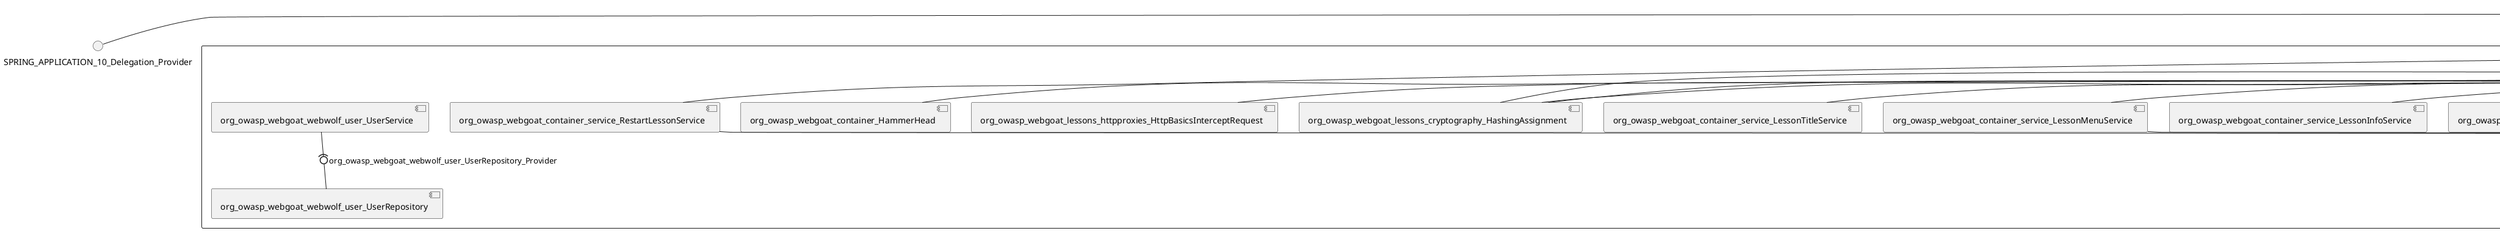@startuml
skinparam fixCircleLabelOverlapping true
skinparam componentStyle uml2
() SPRING_APPLICATION_10_Delegation_Provider
() SPRING_APPLICATION_11_Delegation_Provider
() SPRING_APPLICATION_12_Delegation_Provider
() SPRING_APPLICATION_13_Delegation_Provider
() SPRING_APPLICATION_14_Delegation_Provider
() SPRING_APPLICATION_15_Delegation_Provider
() SPRING_APPLICATION_16_Delegation_Provider
() SPRING_APPLICATION_2_Delegation_Provider
() SPRING_APPLICATION_3_Delegation_Provider
() SPRING_APPLICATION_4_Delegation_Provider
() SPRING_APPLICATION_5_Delegation_Provider
() SPRING_APPLICATION_6_Delegation_Provider
() SPRING_APPLICATION_7_Delegation_Provider
() SPRING_APPLICATION_8_Delegation_Provider
() SPRING_APPLICATION_9_Delegation_Provider
() SPRING_APPLICATION_BypassRestrictions_FieldRestrictions_POST_Delegation_Provider
() SPRING_APPLICATION_BypassRestrictions_frontendValidation_POST_Delegation_Provider
() SPRING_APPLICATION_ChromeDevTools_dummy_POST_Delegation_Provider
() SPRING_APPLICATION_ChromeDevTools_network_POST_Delegation_Provider
() SPRING_APPLICATION_CrossSiteScriptingStored_stored_xss_POST_Delegation_Provider
() SPRING_APPLICATION_CrossSiteScriptingStored_stored_xss_follow_up_POST_Delegation_Provider
() SPRING_APPLICATION_CrossSiteScripting_attack1_POST_Delegation_Provider
() SPRING_APPLICATION_CrossSiteScripting_attack3_POST_Delegation_Provider
() SPRING_APPLICATION_CrossSiteScripting_attack4_POST_Delegation_Provider
() SPRING_APPLICATION_CrossSiteScripting_attack5a_GET_Delegation_Provider
() SPRING_APPLICATION_CrossSiteScripting_attack6a_POST_Delegation_Provider
() SPRING_APPLICATION_CrossSiteScripting_dom_follow_up_POST_Delegation_Provider
() SPRING_APPLICATION_CrossSiteScripting_phone_home_xss_POST_Delegation_Provider
() SPRING_APPLICATION_CrossSiteScripting_quiz_GET_POST_Delegation_Provider
() SPRING_APPLICATION_Delegation_Provider
() SPRING_APPLICATION_GET_10_Delegation_Provider
() SPRING_APPLICATION_GET_11_Delegation_Provider
() SPRING_APPLICATION_GET_2_Delegation_Provider
() SPRING_APPLICATION_GET_3_Delegation_Provider
() SPRING_APPLICATION_GET_4_Delegation_Provider
() SPRING_APPLICATION_GET_5_Delegation_Provider
() SPRING_APPLICATION_GET_6_Delegation_Provider
() SPRING_APPLICATION_GET_7_Delegation_Provider
() SPRING_APPLICATION_GET_8_Delegation_Provider
() SPRING_APPLICATION_GET_9_Delegation_Provider
() SPRING_APPLICATION_GET_Delegation_Provider
() SPRING_APPLICATION_HtmlTampering_task_POST_Delegation_Provider
() SPRING_APPLICATION_HttpBasics_attack1_POST_Delegation_Provider
() SPRING_APPLICATION_HttpBasics_attack2_POST_Delegation_Provider
() SPRING_APPLICATION_IDOR_diff_attributes_POST_Delegation_Provider
() SPRING_APPLICATION_IDOR_login_POST_Delegation_Provider
() SPRING_APPLICATION_IDOR_profile_alt_path_POST_Delegation_Provider
() SPRING_APPLICATION_InsecureDeserialization_task_POST_Delegation_Provider
() SPRING_APPLICATION_InsecureLogin_Delegation_Provider
() SPRING_APPLICATION_JWT_decode_POST_Delegation_Provider
() SPRING_APPLICATION_JWT_jku_Delegation_Provider
() SPRING_APPLICATION_JWT_kid_Delegation_Provider
() SPRING_APPLICATION_JWT_quiz_GET_POST_Delegation_Provider
() SPRING_APPLICATION_JWT_refresh_Delegation_Provider
() SPRING_APPLICATION_JWT_secret_POST_Delegation_Provider
() SPRING_APPLICATION_JWT_votings_Delegation_Provider
() SPRING_APPLICATION_LogSpoofing_log_bleeding_POST_Delegation_Provider
() SPRING_APPLICATION_LogSpoofing_log_spoofing_POST_Delegation_Provider
() SPRING_APPLICATION_POST_10_Delegation_Provider
() SPRING_APPLICATION_POST_11_Delegation_Provider
() SPRING_APPLICATION_POST_12_Delegation_Provider
() SPRING_APPLICATION_POST_13_Delegation_Provider
() SPRING_APPLICATION_POST_14_Delegation_Provider
() SPRING_APPLICATION_POST_15_Delegation_Provider
() SPRING_APPLICATION_POST_16_Delegation_Provider
() SPRING_APPLICATION_POST_17_Delegation_Provider
() SPRING_APPLICATION_POST_18_Delegation_Provider
() SPRING_APPLICATION_POST_2_Delegation_Provider
() SPRING_APPLICATION_POST_3_Delegation_Provider
() SPRING_APPLICATION_POST_4_Delegation_Provider
() SPRING_APPLICATION_POST_5_Delegation_Provider
() SPRING_APPLICATION_POST_6_Delegation_Provider
() SPRING_APPLICATION_POST_7_Delegation_Provider
() SPRING_APPLICATION_POST_8_Delegation_Provider
() SPRING_APPLICATION_POST_9_Delegation_Provider
() SPRING_APPLICATION_POST_Delegation_Provider
() SPRING_APPLICATION_PUT_Delegation_Provider
() SPRING_APPLICATION_PasswordReset_ForgotPassword_create_password_reset_link_POST_Delegation_Provider
() SPRING_APPLICATION_PasswordReset_SecurityQuestions_POST_Delegation_Provider
() SPRING_APPLICATION_PasswordReset_reset_Delegation_Provider
() SPRING_APPLICATION_PasswordReset_simple_mail_reset_POST_Delegation_Provider
() SPRING_APPLICATION_PathTraversal_profile_picture_GET_Delegation_Provider
() SPRING_APPLICATION_PathTraversal_profile_picture_fix_GET_Delegation_Provider
() SPRING_APPLICATION_PathTraversal_profile_upload_POST_Delegation_Provider
() SPRING_APPLICATION_PathTraversal_profile_upload_fix_POST_Delegation_Provider
() SPRING_APPLICATION_PathTraversal_profile_upload_remove_user_input_POST_Delegation_Provider
() SPRING_APPLICATION_PathTraversal_random_POST_Delegation_Provider
() SPRING_APPLICATION_PathTraversal_random_picture_GET_Delegation_Provider
() SPRING_APPLICATION_PathTraversal_zip_slip_Delegation_Provider
() SPRING_APPLICATION_SSRF_task1_POST_Delegation_Provider
() SPRING_APPLICATION_SSRF_task2_POST_Delegation_Provider
() SPRING_APPLICATION_SecurePasswords_assignment_POST_Delegation_Provider
() SPRING_APPLICATION_SqlInjectionAdvanced_attack6a_POST_Delegation_Provider
() SPRING_APPLICATION_SqlInjectionAdvanced_attack6b_POST_Delegation_Provider
() SPRING_APPLICATION_SqlInjectionAdvanced_challenge_Login_POST_Delegation_Provider
() SPRING_APPLICATION_SqlInjectionAdvanced_challenge_PUT_Delegation_Provider
() SPRING_APPLICATION_SqlInjectionAdvanced_quiz_GET_POST_Delegation_Provider
() SPRING_APPLICATION_SqlInjectionMitigations_attack10a_POST_Delegation_Provider
() SPRING_APPLICATION_SqlInjectionMitigations_attack10b_POST_Delegation_Provider
() SPRING_APPLICATION_SqlInjectionMitigations_attack12a_POST_Delegation_Provider
() SPRING_APPLICATION_SqlInjectionMitigations_servers_GET_Delegation_Provider
() SPRING_APPLICATION_SqlInjection_assignment5a_POST_Delegation_Provider
() SPRING_APPLICATION_SqlInjection_assignment5b_POST_Delegation_Provider
() SPRING_APPLICATION_SqlInjection_attack10_POST_Delegation_Provider
() SPRING_APPLICATION_SqlInjection_attack2_POST_Delegation_Provider
() SPRING_APPLICATION_SqlInjection_attack3_POST_Delegation_Provider
() SPRING_APPLICATION_SqlInjection_attack4_POST_Delegation_Provider
() SPRING_APPLICATION_SqlInjection_attack5_POST_Delegation_Provider
() SPRING_APPLICATION_SqlInjection_attack8_POST_Delegation_Provider
() SPRING_APPLICATION_SqlInjection_attack9_POST_Delegation_Provider
() SPRING_APPLICATION_SqlOnlyInputValidationOnKeywords_attack_POST_Delegation_Provider
() SPRING_APPLICATION_SqlOnlyInputValidation_attack_POST_Delegation_Provider
() SPRING_APPLICATION_VulnerableComponents_attack1_POST_Delegation_Provider
() SPRING_APPLICATION_WebWolf_GET_Delegation_Provider
() SPRING_APPLICATION_WebWolf_landing_Delegation_Provider
() SPRING_APPLICATION_WebWolf_mail_Delegation_Provider
() SPRING_APPLICATION_challenge_1_POST_Delegation_Provider
() SPRING_APPLICATION_challenge_5_POST_Delegation_Provider
() SPRING_APPLICATION_challenge_7_Delegation_Provider
() SPRING_APPLICATION_challenge_8_Delegation_Provider
() SPRING_APPLICATION_challenge_logo_Delegation_Provider
() SPRING_APPLICATION_cia_quiz_GET_POST_Delegation_Provider
() SPRING_APPLICATION_clientSideFiltering_attack1_POST_Delegation_Provider
() SPRING_APPLICATION_clientSideFiltering_challenge_store_coupons_GET_Delegation_Provider
() SPRING_APPLICATION_clientSideFiltering_getItForFree_POST_Delegation_Provider
() SPRING_APPLICATION_clientSideFiltering_salaries_GET_Delegation_Provider
() SPRING_APPLICATION_crypto_encoding_basic_auth_POST_Delegation_Provider
() SPRING_APPLICATION_crypto_encoding_xor_POST_Delegation_Provider
() SPRING_APPLICATION_crypto_hashing_POST_Delegation_Provider
() SPRING_APPLICATION_crypto_secure_defaults_POST_Delegation_Provider
() SPRING_APPLICATION_crypto_signing_verify_POST_Delegation_Provider
() SPRING_APPLICATION_csrf_feedback_message_POST_Delegation_Provider
() SPRING_APPLICATION_csrf_review_POST_Delegation_Provider
() SPRING_APPLICATION_files_GET_Delegation_Provider
() SPRING_APPLICATION_fileupload_POST_Delegation_Provider
() SPRING_APPLICATION_jwt_Delegation_Provider
() SPRING_APPLICATION_landing_Delegation_Provider
() SPRING_APPLICATION_lesson_template_Delegation_Provider
() SPRING_APPLICATION_login_oauth_mvc_GET_Delegation_Provider
() SPRING_APPLICATION_mail_DELETE_GET_POST_Delegation_Provider
() SPRING_APPLICATION_register_mvc_POST_Delegation_Provider
() SPRING_APPLICATION_registration_GET_Delegation_Provider
() SPRING_APPLICATION_requests_GET_Delegation_Provider
() SPRING_APPLICATION_scoreboard_data_GET_Delegation_Provider
() SPRING_APPLICATION_server_directory_GET_Delegation_Provider
() SPRING_APPLICATION_service_debug_labels_mvc_Delegation_Provider
() SPRING_APPLICATION_service_lessonoverview_mvc_Delegation_Provider
() SPRING_APPLICATION_xxe_comments_GET_Delegation_Provider
rectangle System {
[org_owasp_webgoat_container_HammerHead] [[webgoat-webgoat.repository#__QXQ0P0oEe6l18dhzo2zAw]]
[org_owasp_webgoat_container_WebWolfRedirect] [[webgoat-webgoat.repository#__QXQ0P0oEe6l18dhzo2zAw]]
[org_owasp_webgoat_container_controller_StartLesson] [[webgoat-webgoat.repository#__QXQ0P0oEe6l18dhzo2zAw]]
[org_owasp_webgoat_container_controller_Welcome] [[webgoat-webgoat.repository#__QXQ0P0oEe6l18dhzo2zAw]]
[org_owasp_webgoat_container_i18n_PluginMessages_Provider] [[webgoat-webgoat.repository#__QXQ0P0oEe6l18dhzo2zAw]]
[org_owasp_webgoat_container_service_EnvironmentService] [[webgoat-webgoat.repository#__QXQ0P0oEe6l18dhzo2zAw]]
[org_owasp_webgoat_container_service_HintService] [[webgoat-webgoat.repository#__QXQ0P0oEe6l18dhzo2zAw]]
[org_owasp_webgoat_container_service_LabelDebugService] [[webgoat-webgoat.repository#__QXQ0P0oEe6l18dhzo2zAw]]
[org_owasp_webgoat_container_service_LabelService] [[webgoat-webgoat.repository#__QXQ0P0oEe6l18dhzo2zAw]]
[org_owasp_webgoat_container_service_LessonInfoService] [[webgoat-webgoat.repository#__QXQ0P0oEe6l18dhzo2zAw]]
[org_owasp_webgoat_container_service_LessonMenuService] [[webgoat-webgoat.repository#__QXQ0P0oEe6l18dhzo2zAw]]
[org_owasp_webgoat_container_service_LessonProgressService] [[webgoat-webgoat.repository#__QXQ0P0oEe6l18dhzo2zAw]]
[org_owasp_webgoat_container_service_LessonTitleService] [[webgoat-webgoat.repository#__QXQ0P0oEe6l18dhzo2zAw]]
[org_owasp_webgoat_container_service_ReportCardService] [[webgoat-webgoat.repository#__QXQ0P0oEe6l18dhzo2zAw]]
[org_owasp_webgoat_container_service_RestartLessonService] [[webgoat-webgoat.repository#__QXQ0P0oEe6l18dhzo2zAw]]
[org_owasp_webgoat_container_service_SessionService] [[webgoat-webgoat.repository#__QXQ0P0oEe6l18dhzo2zAw]]
[org_owasp_webgoat_container_session_UserSessionData_Provider] [[webgoat-webgoat.repository#__QXQ0P0oEe6l18dhzo2zAw]]
[org_owasp_webgoat_container_session_WebSession_Provider] [[webgoat-webgoat.repository#__QXQ0P0oEe6l18dhzo2zAw]]
[org_owasp_webgoat_container_users_RegistrationController] [[webgoat-webgoat.repository#__QXQ0P0oEe6l18dhzo2zAw]]
[org_owasp_webgoat_container_users_Scoreboard] [[webgoat-webgoat.repository#__QXQ0P0oEe6l18dhzo2zAw]]
[org_owasp_webgoat_container_users_UserRepository] [[webgoat-webgoat.repository#__QXQ0P0oEe6l18dhzo2zAw]]
[org_owasp_webgoat_container_users_UserService] [[webgoat-webgoat.repository#__QXQ0P0oEe6l18dhzo2zAw]]
[org_owasp_webgoat_container_users_UserTrackerRepository] [[webgoat-webgoat.repository#__QXQ0P0oEe6l18dhzo2zAw]]
[org_owasp_webgoat_lessons_authbypass_VerifyAccount] [[webgoat-webgoat.repository#__QXQ0P0oEe6l18dhzo2zAw]]
[org_owasp_webgoat_lessons_bypassrestrictions_BypassRestrictionsFieldRestrictions] [[webgoat-webgoat.repository#__QXQ0P0oEe6l18dhzo2zAw]]
[org_owasp_webgoat_lessons_bypassrestrictions_BypassRestrictionsFrontendValidation] [[webgoat-webgoat.repository#__QXQ0P0oEe6l18dhzo2zAw]]
[org_owasp_webgoat_lessons_challenges_FlagController] [[webgoat-webgoat.repository#__QXQ0P0oEe6l18dhzo2zAw]]
[org_owasp_webgoat_lessons_challenges_challenge1_Assignment1] [[webgoat-webgoat.repository#__QXQ0P0oEe6l18dhzo2zAw]]
[org_owasp_webgoat_lessons_challenges_challenge1_ImageServlet] [[webgoat-webgoat.repository#__QXQ0P0oEe6l18dhzo2zAw]]
[org_owasp_webgoat_lessons_challenges_challenge5_Assignment5] [[webgoat-webgoat.repository#__QXQ0P0oEe6l18dhzo2zAw]]
[org_owasp_webgoat_lessons_challenges_challenge7_Assignment7] [[webgoat-webgoat.repository#__QXQ0P0oEe6l18dhzo2zAw]]
[org_owasp_webgoat_lessons_challenges_challenge8_Assignment8] [[webgoat-webgoat.repository#__QXQ0P0oEe6l18dhzo2zAw]]
[org_owasp_webgoat_lessons_chromedevtools_NetworkDummy] [[webgoat-webgoat.repository#__QXQ0P0oEe6l18dhzo2zAw]]
[org_owasp_webgoat_lessons_chromedevtools_NetworkLesson] [[webgoat-webgoat.repository#__QXQ0P0oEe6l18dhzo2zAw]]
[org_owasp_webgoat_lessons_cia_CIAQuiz] [[webgoat-webgoat.repository#__QXQ0P0oEe6l18dhzo2zAw]]
[org_owasp_webgoat_lessons_clientsidefiltering_ClientSideFilteringAssignment] [[webgoat-webgoat.repository#__QXQ0P0oEe6l18dhzo2zAw]]
[org_owasp_webgoat_lessons_clientsidefiltering_ClientSideFilteringFreeAssignment] [[webgoat-webgoat.repository#__QXQ0P0oEe6l18dhzo2zAw]]
[org_owasp_webgoat_lessons_clientsidefiltering_Salaries] [[webgoat-webgoat.repository#__QXQ0P0oEe6l18dhzo2zAw]]
[org_owasp_webgoat_lessons_clientsidefiltering_ShopEndpoint] [[webgoat-webgoat.repository#__QXQ0P0oEe6l18dhzo2zAw]]
[org_owasp_webgoat_lessons_cryptography_EncodingAssignment] [[webgoat-webgoat.repository#__QXQ0P0oEe6l18dhzo2zAw]]
[org_owasp_webgoat_lessons_cryptography_HashingAssignment] [[webgoat-webgoat.repository#__QXQ0P0oEe6l18dhzo2zAw]]
[org_owasp_webgoat_lessons_cryptography_SecureDefaultsAssignment] [[webgoat-webgoat.repository#__QXQ0P0oEe6l18dhzo2zAw]]
[org_owasp_webgoat_lessons_cryptography_SigningAssignment] [[webgoat-webgoat.repository#__QXQ0P0oEe6l18dhzo2zAw]]
[org_owasp_webgoat_lessons_cryptography_XOREncodingAssignment] [[webgoat-webgoat.repository#__QXQ0P0oEe6l18dhzo2zAw]]
[org_owasp_webgoat_lessons_csrf_CSRFConfirmFlag1] [[webgoat-webgoat.repository#__QXQ0P0oEe6l18dhzo2zAw]]
[org_owasp_webgoat_lessons_csrf_CSRFFeedback] [[webgoat-webgoat.repository#__QXQ0P0oEe6l18dhzo2zAw]]
[org_owasp_webgoat_lessons_csrf_CSRFGetFlag] [[webgoat-webgoat.repository#__QXQ0P0oEe6l18dhzo2zAw]]
[org_owasp_webgoat_lessons_csrf_CSRFLogin] [[webgoat-webgoat.repository#__QXQ0P0oEe6l18dhzo2zAw]]
[org_owasp_webgoat_lessons_csrf_ForgedReviews] [[webgoat-webgoat.repository#__QXQ0P0oEe6l18dhzo2zAw]]
[org_owasp_webgoat_lessons_csrf_ObjectMapper_Provider] [[webgoat-webgoat.repository#__QXQ0P0oEe6l18dhzo2zAw]]
[org_owasp_webgoat_lessons_deserialization_InsecureDeserializationTask] [[webgoat-webgoat.repository#__QXQ0P0oEe6l18dhzo2zAw]]
[org_owasp_webgoat_lessons_hijacksession_HijackSessionAssignment] [[webgoat-webgoat.repository#__QXQ0P0oEe6l18dhzo2zAw]]
[org_owasp_webgoat_lessons_hijacksession_cas_HijackSessionAuthenticationProvider] [[webgoat-webgoat.repository#__QXQ0P0oEe6l18dhzo2zAw]]
[org_owasp_webgoat_lessons_htmltampering_HtmlTamperingTask] [[webgoat-webgoat.repository#__QXQ0P0oEe6l18dhzo2zAw]]
[org_owasp_webgoat_lessons_httpbasics_HttpBasicsLesson] [[webgoat-webgoat.repository#__QXQ0P0oEe6l18dhzo2zAw]]
[org_owasp_webgoat_lessons_httpbasics_HttpBasicsQuiz] [[webgoat-webgoat.repository#__QXQ0P0oEe6l18dhzo2zAw]]
[org_owasp_webgoat_lessons_httpproxies_HttpBasicsInterceptRequest] [[webgoat-webgoat.repository#__QXQ0P0oEe6l18dhzo2zAw]]
[org_owasp_webgoat_lessons_idor_IDORDiffAttributes] [[webgoat-webgoat.repository#__QXQ0P0oEe6l18dhzo2zAw]]
[org_owasp_webgoat_lessons_idor_IDOREditOtherProfile] [[webgoat-webgoat.repository#__QXQ0P0oEe6l18dhzo2zAw]]
[org_owasp_webgoat_lessons_idor_IDORLogin] [[webgoat-webgoat.repository#__QXQ0P0oEe6l18dhzo2zAw]]
[org_owasp_webgoat_lessons_idor_IDORViewOtherProfile] [[webgoat-webgoat.repository#__QXQ0P0oEe6l18dhzo2zAw]]
[org_owasp_webgoat_lessons_idor_IDORViewOwnProfile] [[webgoat-webgoat.repository#__QXQ0P0oEe6l18dhzo2zAw]]
[org_owasp_webgoat_lessons_idor_IDORViewOwnProfileAltUrl] [[webgoat-webgoat.repository#__QXQ0P0oEe6l18dhzo2zAw]]
[org_owasp_webgoat_lessons_insecurelogin_InsecureLoginTask] [[webgoat-webgoat.repository#__QXQ0P0oEe6l18dhzo2zAw]]
[org_owasp_webgoat_lessons_jwt_JWTDecodeEndpoint] [[webgoat-webgoat.repository#__QXQ0P0oEe6l18dhzo2zAw]]
[org_owasp_webgoat_lessons_jwt_JWTQuiz] [[webgoat-webgoat.repository#__QXQ0P0oEe6l18dhzo2zAw]]
[org_owasp_webgoat_lessons_jwt_JWTRefreshEndpoint] [[webgoat-webgoat.repository#__QXQ0P0oEe6l18dhzo2zAw]]
[org_owasp_webgoat_lessons_jwt_JWTSecretKeyEndpoint] [[webgoat-webgoat.repository#__QXQ0P0oEe6l18dhzo2zAw]]
[org_owasp_webgoat_lessons_jwt_JWTVotesEndpoint] [[webgoat-webgoat.repository#__QXQ0P0oEe6l18dhzo2zAw]]
[org_owasp_webgoat_lessons_jwt_claimmisuse_JWTHeaderJKUEndpoint] [[webgoat-webgoat.repository#__QXQ0P0oEe6l18dhzo2zAw]]
[org_owasp_webgoat_lessons_jwt_claimmisuse_JWTHeaderKIDEndpoint] [[webgoat-webgoat.repository#__QXQ0P0oEe6l18dhzo2zAw]]
[org_owasp_webgoat_lessons_lessontemplate_SampleAttack] [[webgoat-webgoat.repository#__QXQ0P0oEe6l18dhzo2zAw]]
[org_owasp_webgoat_lessons_logging_LogBleedingTask] [[webgoat-webgoat.repository#__QXQ0P0oEe6l18dhzo2zAw]]
[org_owasp_webgoat_lessons_logging_LogSpoofingTask] [[webgoat-webgoat.repository#__QXQ0P0oEe6l18dhzo2zAw]]
[org_owasp_webgoat_lessons_missingac_MissingFunctionACHiddenMenus] [[webgoat-webgoat.repository#__QXQ0P0oEe6l18dhzo2zAw]]
[org_owasp_webgoat_lessons_missingac_MissingFunctionACUsers] [[webgoat-webgoat.repository#__QXQ0P0oEe6l18dhzo2zAw]]
[org_owasp_webgoat_lessons_missingac_MissingFunctionACYourHash] [[webgoat-webgoat.repository#__QXQ0P0oEe6l18dhzo2zAw]]
[org_owasp_webgoat_lessons_missingac_MissingFunctionACYourHashAdmin] [[webgoat-webgoat.repository#__QXQ0P0oEe6l18dhzo2zAw]]
[org_owasp_webgoat_lessons_passwordreset_QuestionsAssignment] [[webgoat-webgoat.repository#__QXQ0P0oEe6l18dhzo2zAw]]
[org_owasp_webgoat_lessons_passwordreset_ResetLinkAssignment] [[webgoat-webgoat.repository#__QXQ0P0oEe6l18dhzo2zAw]]
[org_owasp_webgoat_lessons_passwordreset_ResetLinkAssignmentForgotPassword] [[webgoat-webgoat.repository#__QXQ0P0oEe6l18dhzo2zAw]]
[org_owasp_webgoat_lessons_passwordreset_SecurityQuestionAssignment] [[webgoat-webgoat.repository#__QXQ0P0oEe6l18dhzo2zAw]]
[org_owasp_webgoat_lessons_passwordreset_SimpleMailAssignment] [[webgoat-webgoat.repository#__QXQ0P0oEe6l18dhzo2zAw]]
[org_owasp_webgoat_lessons_passwordreset_TriedQuestions] [[webgoat-webgoat.repository#__QXQ0P0oEe6l18dhzo2zAw]]
[org_owasp_webgoat_lessons_pathtraversal_ProfileUpload] [[webgoat-webgoat.repository#__QXQ0P0oEe6l18dhzo2zAw]]
[org_owasp_webgoat_lessons_pathtraversal_ProfileUploadFix] [[webgoat-webgoat.repository#__QXQ0P0oEe6l18dhzo2zAw]]
[org_owasp_webgoat_lessons_pathtraversal_ProfileUploadRemoveUserInput] [[webgoat-webgoat.repository#__QXQ0P0oEe6l18dhzo2zAw]]
[org_owasp_webgoat_lessons_pathtraversal_ProfileUploadRetrieval] [[webgoat-webgoat.repository#__QXQ0P0oEe6l18dhzo2zAw]]
[org_owasp_webgoat_lessons_pathtraversal_ProfileZipSlip] [[webgoat-webgoat.repository#__QXQ0P0oEe6l18dhzo2zAw]]
[org_owasp_webgoat_lessons_securepasswords_SecurePasswordsAssignment] [[webgoat-webgoat.repository#__QXQ0P0oEe6l18dhzo2zAw]]
[org_owasp_webgoat_lessons_spoofcookie_SpoofCookieAssignment] [[webgoat-webgoat.repository#__QXQ0P0oEe6l18dhzo2zAw]]
[org_owasp_webgoat_lessons_sqlinjection_advanced_SqlInjectionChallenge] [[webgoat-webgoat.repository#__QXQ0P0oEe6l18dhzo2zAw]]
[org_owasp_webgoat_lessons_sqlinjection_advanced_SqlInjectionChallengeLogin] [[webgoat-webgoat.repository#__QXQ0P0oEe6l18dhzo2zAw]]
[org_owasp_webgoat_lessons_sqlinjection_advanced_SqlInjectionLesson6a] [[webgoat-webgoat.repository#__QXQ0P0oEe6l18dhzo2zAw]]
[org_owasp_webgoat_lessons_sqlinjection_advanced_SqlInjectionLesson6b] [[webgoat-webgoat.repository#__QXQ0P0oEe6l18dhzo2zAw]]
[org_owasp_webgoat_lessons_sqlinjection_advanced_SqlInjectionQuiz] [[webgoat-webgoat.repository#__QXQ0P0oEe6l18dhzo2zAw]]
[org_owasp_webgoat_lessons_sqlinjection_introduction_SqlInjectionLesson10] [[webgoat-webgoat.repository#__QXQ0P0oEe6l18dhzo2zAw]]
[org_owasp_webgoat_lessons_sqlinjection_introduction_SqlInjectionLesson2] [[webgoat-webgoat.repository#__QXQ0P0oEe6l18dhzo2zAw]]
[org_owasp_webgoat_lessons_sqlinjection_introduction_SqlInjectionLesson3] [[webgoat-webgoat.repository#__QXQ0P0oEe6l18dhzo2zAw]]
[org_owasp_webgoat_lessons_sqlinjection_introduction_SqlInjectionLesson4] [[webgoat-webgoat.repository#__QXQ0P0oEe6l18dhzo2zAw]]
[org_owasp_webgoat_lessons_sqlinjection_introduction_SqlInjectionLesson5] [[webgoat-webgoat.repository#__QXQ0P0oEe6l18dhzo2zAw]]
[org_owasp_webgoat_lessons_sqlinjection_introduction_SqlInjectionLesson5a] [[webgoat-webgoat.repository#__QXQ0P0oEe6l18dhzo2zAw]]
[org_owasp_webgoat_lessons_sqlinjection_introduction_SqlInjectionLesson5b] [[webgoat-webgoat.repository#__QXQ0P0oEe6l18dhzo2zAw]]
[org_owasp_webgoat_lessons_sqlinjection_introduction_SqlInjectionLesson8] [[webgoat-webgoat.repository#__QXQ0P0oEe6l18dhzo2zAw]]
[org_owasp_webgoat_lessons_sqlinjection_introduction_SqlInjectionLesson9] [[webgoat-webgoat.repository#__QXQ0P0oEe6l18dhzo2zAw]]
[org_owasp_webgoat_lessons_sqlinjection_mitigation_Servers] [[webgoat-webgoat.repository#__QXQ0P0oEe6l18dhzo2zAw]]
[org_owasp_webgoat_lessons_sqlinjection_mitigation_SqlInjectionLesson10a] [[webgoat-webgoat.repository#__QXQ0P0oEe6l18dhzo2zAw]]
[org_owasp_webgoat_lessons_sqlinjection_mitigation_SqlInjectionLesson10b] [[webgoat-webgoat.repository#__QXQ0P0oEe6l18dhzo2zAw]]
[org_owasp_webgoat_lessons_sqlinjection_mitigation_SqlInjectionLesson13] [[webgoat-webgoat.repository#__QXQ0P0oEe6l18dhzo2zAw]]
[org_owasp_webgoat_lessons_sqlinjection_mitigation_SqlOnlyInputValidation] [[webgoat-webgoat.repository#__QXQ0P0oEe6l18dhzo2zAw]]
[org_owasp_webgoat_lessons_sqlinjection_mitigation_SqlOnlyInputValidationOnKeywords] [[webgoat-webgoat.repository#__QXQ0P0oEe6l18dhzo2zAw]]
[org_owasp_webgoat_lessons_ssrf_SSRFTask1] [[webgoat-webgoat.repository#__QXQ0P0oEe6l18dhzo2zAw]]
[org_owasp_webgoat_lessons_ssrf_SSRFTask2] [[webgoat-webgoat.repository#__QXQ0P0oEe6l18dhzo2zAw]]
[org_owasp_webgoat_lessons_vulnerablecomponents_VulnerableComponentsLesson] [[webgoat-webgoat.repository#__QXQ0P0oEe6l18dhzo2zAw]]
[org_owasp_webgoat_lessons_webwolfintroduction_LandingAssignment] [[webgoat-webgoat.repository#__QXQ0P0oEe6l18dhzo2zAw]]
[org_owasp_webgoat_lessons_webwolfintroduction_MailAssignment] [[webgoat-webgoat.repository#__QXQ0P0oEe6l18dhzo2zAw]]
[org_owasp_webgoat_lessons_xss_CrossSiteScriptingLesson1] [[webgoat-webgoat.repository#__QXQ0P0oEe6l18dhzo2zAw]]
[org_owasp_webgoat_lessons_xss_CrossSiteScriptingLesson3] [[webgoat-webgoat.repository#__QXQ0P0oEe6l18dhzo2zAw]]
[org_owasp_webgoat_lessons_xss_CrossSiteScriptingLesson4] [[webgoat-webgoat.repository#__QXQ0P0oEe6l18dhzo2zAw]]
[org_owasp_webgoat_lessons_xss_CrossSiteScriptingLesson5a] [[webgoat-webgoat.repository#__QXQ0P0oEe6l18dhzo2zAw]]
[org_owasp_webgoat_lessons_xss_CrossSiteScriptingLesson6a] [[webgoat-webgoat.repository#__QXQ0P0oEe6l18dhzo2zAw]]
[org_owasp_webgoat_lessons_xss_CrossSiteScriptingQuiz] [[webgoat-webgoat.repository#__QXQ0P0oEe6l18dhzo2zAw]]
[org_owasp_webgoat_lessons_xss_DOMCrossSiteScripting] [[webgoat-webgoat.repository#__QXQ0P0oEe6l18dhzo2zAw]]
[org_owasp_webgoat_lessons_xss_DOMCrossSiteScriptingVerifier] [[webgoat-webgoat.repository#__QXQ0P0oEe6l18dhzo2zAw]]
[org_owasp_webgoat_lessons_xss_stored_StoredCrossSiteScriptingVerifier] [[webgoat-webgoat.repository#__QXQ0P0oEe6l18dhzo2zAw]]
[org_owasp_webgoat_lessons_xss_stored_StoredXssComments] [[webgoat-webgoat.repository#__QXQ0P0oEe6l18dhzo2zAw]]
[org_owasp_webgoat_lessons_xxe_BlindSendFileAssignment] [[webgoat-webgoat.repository#__QXQ0P0oEe6l18dhzo2zAw]]
[org_owasp_webgoat_lessons_xxe_CommentsCache] [[webgoat-webgoat.repository#__QXQ0P0oEe6l18dhzo2zAw]]
[org_owasp_webgoat_lessons_xxe_CommentsEndpoint] [[webgoat-webgoat.repository#__QXQ0P0oEe6l18dhzo2zAw]]
[org_owasp_webgoat_lessons_xxe_ContentTypeAssignment] [[webgoat-webgoat.repository#__QXQ0P0oEe6l18dhzo2zAw]]
[org_owasp_webgoat_lessons_xxe_SimpleXXE] [[webgoat-webgoat.repository#__QXQ0P0oEe6l18dhzo2zAw]]
[org_owasp_webgoat_webwolf_FileServer] [[webgoat-webgoat.repository#__QXQ0P0oEe6l18dhzo2zAw]]
[org_owasp_webgoat_webwolf_jwt_JWTController] [[webgoat-webgoat.repository#__QXQ0P0oEe6l18dhzo2zAw]]
[org_owasp_webgoat_webwolf_mailbox_MailboxController] [[webgoat-webgoat.repository#__QXQ0P0oEe6l18dhzo2zAw]]
[org_owasp_webgoat_webwolf_mailbox_MailboxRepository] [[webgoat-webgoat.repository#__QXQ0P0oEe6l18dhzo2zAw]]
[org_owasp_webgoat_webwolf_requests_LandingPage] [[webgoat-webgoat.repository#__QXQ0P0oEe6l18dhzo2zAw]]
[org_owasp_webgoat_webwolf_requests_Requests] [[webgoat-webgoat.repository#__QXQ0P0oEe6l18dhzo2zAw]]
[org_owasp_webgoat_webwolf_user_UserRepository] [[webgoat-webgoat.repository#__QXQ0P0oEe6l18dhzo2zAw]]
[org_owasp_webgoat_webwolf_user_UserService] [[webgoat-webgoat.repository#__QXQ0P0oEe6l18dhzo2zAw]]
port SPRING_APPLICATION_10_Provider
SPRING_APPLICATION_10_Delegation_Provider - SPRING_APPLICATION_10_Provider
SPRING_APPLICATION_10_Provider - [org_owasp_webgoat_webwolf_FileServer]
port SPRING_APPLICATION_11_Provider
SPRING_APPLICATION_11_Delegation_Provider - SPRING_APPLICATION_11_Provider
SPRING_APPLICATION_11_Provider - [org_owasp_webgoat_container_service_RestartLessonService]
port SPRING_APPLICATION_12_Provider
SPRING_APPLICATION_12_Delegation_Provider - SPRING_APPLICATION_12_Provider
SPRING_APPLICATION_12_Provider - [org_owasp_webgoat_lessons_xxe_SimpleXXE]
port SPRING_APPLICATION_13_Provider
SPRING_APPLICATION_13_Delegation_Provider - SPRING_APPLICATION_13_Provider
SPRING_APPLICATION_13_Provider - [org_owasp_webgoat_container_HammerHead]
port SPRING_APPLICATION_14_Provider
SPRING_APPLICATION_14_Delegation_Provider - SPRING_APPLICATION_14_Provider
SPRING_APPLICATION_14_Provider - [org_owasp_webgoat_container_controller_StartLesson]
port SPRING_APPLICATION_15_Provider
SPRING_APPLICATION_15_Delegation_Provider - SPRING_APPLICATION_15_Provider
SPRING_APPLICATION_15_Provider - [org_owasp_webgoat_container_service_LabelDebugService]
port SPRING_APPLICATION_16_Provider
SPRING_APPLICATION_16_Delegation_Provider - SPRING_APPLICATION_16_Provider
SPRING_APPLICATION_16_Provider - [org_owasp_webgoat_lessons_cryptography_HashingAssignment]
port SPRING_APPLICATION_2_Provider
SPRING_APPLICATION_2_Delegation_Provider - SPRING_APPLICATION_2_Provider
SPRING_APPLICATION_2_Provider - [org_owasp_webgoat_lessons_httpproxies_HttpBasicsInterceptRequest]
port SPRING_APPLICATION_3_Provider
SPRING_APPLICATION_3_Delegation_Provider - SPRING_APPLICATION_3_Provider
SPRING_APPLICATION_3_Provider - [org_owasp_webgoat_lessons_cryptography_SigningAssignment]
port SPRING_APPLICATION_4_Provider
SPRING_APPLICATION_4_Delegation_Provider - SPRING_APPLICATION_4_Provider
SPRING_APPLICATION_4_Provider - [org_owasp_webgoat_lessons_cryptography_HashingAssignment]
port SPRING_APPLICATION_5_Provider
SPRING_APPLICATION_5_Delegation_Provider - SPRING_APPLICATION_5_Provider
SPRING_APPLICATION_5_Provider - [org_owasp_webgoat_container_service_LessonTitleService]
port SPRING_APPLICATION_6_Provider
SPRING_APPLICATION_6_Delegation_Provider - SPRING_APPLICATION_6_Provider
SPRING_APPLICATION_6_Provider - [org_owasp_webgoat_container_service_LessonMenuService]
port SPRING_APPLICATION_7_Provider
SPRING_APPLICATION_7_Delegation_Provider - SPRING_APPLICATION_7_Provider
SPRING_APPLICATION_7_Provider - [org_owasp_webgoat_lessons_jwt_JWTSecretKeyEndpoint]
port SPRING_APPLICATION_8_Provider
SPRING_APPLICATION_8_Delegation_Provider - SPRING_APPLICATION_8_Provider
SPRING_APPLICATION_8_Provider - [org_owasp_webgoat_container_service_LessonInfoService]
port SPRING_APPLICATION_9_Provider
SPRING_APPLICATION_9_Delegation_Provider - SPRING_APPLICATION_9_Provider
SPRING_APPLICATION_9_Provider - [org_owasp_webgoat_container_service_SessionService]
port SPRING_APPLICATION_BypassRestrictions_FieldRestrictions_POST_Provider
SPRING_APPLICATION_BypassRestrictions_FieldRestrictions_POST_Delegation_Provider - SPRING_APPLICATION_BypassRestrictions_FieldRestrictions_POST_Provider
SPRING_APPLICATION_BypassRestrictions_FieldRestrictions_POST_Provider - [org_owasp_webgoat_lessons_bypassrestrictions_BypassRestrictionsFieldRestrictions]
port SPRING_APPLICATION_BypassRestrictions_frontendValidation_POST_Provider
SPRING_APPLICATION_BypassRestrictions_frontendValidation_POST_Delegation_Provider - SPRING_APPLICATION_BypassRestrictions_frontendValidation_POST_Provider
SPRING_APPLICATION_BypassRestrictions_frontendValidation_POST_Provider - [org_owasp_webgoat_lessons_bypassrestrictions_BypassRestrictionsFrontendValidation]
port SPRING_APPLICATION_ChromeDevTools_dummy_POST_Provider
SPRING_APPLICATION_ChromeDevTools_dummy_POST_Delegation_Provider - SPRING_APPLICATION_ChromeDevTools_dummy_POST_Provider
SPRING_APPLICATION_ChromeDevTools_dummy_POST_Provider - [org_owasp_webgoat_lessons_chromedevtools_NetworkDummy]
port SPRING_APPLICATION_ChromeDevTools_network_POST_Provider
SPRING_APPLICATION_ChromeDevTools_network_POST_Delegation_Provider - SPRING_APPLICATION_ChromeDevTools_network_POST_Provider
SPRING_APPLICATION_ChromeDevTools_network_POST_Provider - [org_owasp_webgoat_lessons_chromedevtools_NetworkLesson]
port SPRING_APPLICATION_CrossSiteScriptingStored_stored_xss_POST_Provider
SPRING_APPLICATION_CrossSiteScriptingStored_stored_xss_POST_Delegation_Provider - SPRING_APPLICATION_CrossSiteScriptingStored_stored_xss_POST_Provider
SPRING_APPLICATION_CrossSiteScriptingStored_stored_xss_POST_Provider - [org_owasp_webgoat_lessons_xss_stored_StoredXssComments]
port SPRING_APPLICATION_CrossSiteScriptingStored_stored_xss_follow_up_POST_Provider
SPRING_APPLICATION_CrossSiteScriptingStored_stored_xss_follow_up_POST_Delegation_Provider - SPRING_APPLICATION_CrossSiteScriptingStored_stored_xss_follow_up_POST_Provider
SPRING_APPLICATION_CrossSiteScriptingStored_stored_xss_follow_up_POST_Provider - [org_owasp_webgoat_lessons_xss_stored_StoredCrossSiteScriptingVerifier]
port SPRING_APPLICATION_CrossSiteScripting_attack1_POST_Provider
SPRING_APPLICATION_CrossSiteScripting_attack1_POST_Delegation_Provider - SPRING_APPLICATION_CrossSiteScripting_attack1_POST_Provider
SPRING_APPLICATION_CrossSiteScripting_attack1_POST_Provider - [org_owasp_webgoat_lessons_xss_CrossSiteScriptingLesson1]
port SPRING_APPLICATION_CrossSiteScripting_attack3_POST_Provider
SPRING_APPLICATION_CrossSiteScripting_attack3_POST_Delegation_Provider - SPRING_APPLICATION_CrossSiteScripting_attack3_POST_Provider
SPRING_APPLICATION_CrossSiteScripting_attack3_POST_Provider - [org_owasp_webgoat_lessons_xss_CrossSiteScriptingLesson3]
port SPRING_APPLICATION_CrossSiteScripting_attack4_POST_Provider
SPRING_APPLICATION_CrossSiteScripting_attack4_POST_Delegation_Provider - SPRING_APPLICATION_CrossSiteScripting_attack4_POST_Provider
SPRING_APPLICATION_CrossSiteScripting_attack4_POST_Provider - [org_owasp_webgoat_lessons_xss_CrossSiteScriptingLesson4]
port SPRING_APPLICATION_CrossSiteScripting_attack5a_GET_Provider
SPRING_APPLICATION_CrossSiteScripting_attack5a_GET_Delegation_Provider - SPRING_APPLICATION_CrossSiteScripting_attack5a_GET_Provider
SPRING_APPLICATION_CrossSiteScripting_attack5a_GET_Provider - [org_owasp_webgoat_lessons_xss_CrossSiteScriptingLesson5a]
port SPRING_APPLICATION_CrossSiteScripting_attack6a_POST_Provider
SPRING_APPLICATION_CrossSiteScripting_attack6a_POST_Delegation_Provider - SPRING_APPLICATION_CrossSiteScripting_attack6a_POST_Provider
SPRING_APPLICATION_CrossSiteScripting_attack6a_POST_Provider - [org_owasp_webgoat_lessons_xss_CrossSiteScriptingLesson6a]
port SPRING_APPLICATION_CrossSiteScripting_dom_follow_up_POST_Provider
SPRING_APPLICATION_CrossSiteScripting_dom_follow_up_POST_Delegation_Provider - SPRING_APPLICATION_CrossSiteScripting_dom_follow_up_POST_Provider
SPRING_APPLICATION_CrossSiteScripting_dom_follow_up_POST_Provider - [org_owasp_webgoat_lessons_xss_DOMCrossSiteScriptingVerifier]
port SPRING_APPLICATION_CrossSiteScripting_phone_home_xss_POST_Provider
SPRING_APPLICATION_CrossSiteScripting_phone_home_xss_POST_Delegation_Provider - SPRING_APPLICATION_CrossSiteScripting_phone_home_xss_POST_Provider
SPRING_APPLICATION_CrossSiteScripting_phone_home_xss_POST_Provider - [org_owasp_webgoat_lessons_xss_DOMCrossSiteScripting]
port SPRING_APPLICATION_CrossSiteScripting_quiz_GET_POST_Provider
SPRING_APPLICATION_CrossSiteScripting_quiz_GET_POST_Delegation_Provider - SPRING_APPLICATION_CrossSiteScripting_quiz_GET_POST_Provider
SPRING_APPLICATION_CrossSiteScripting_quiz_GET_POST_Provider - [org_owasp_webgoat_lessons_xss_CrossSiteScriptingQuiz]
port SPRING_APPLICATION_Provider
SPRING_APPLICATION_Delegation_Provider - SPRING_APPLICATION_Provider
SPRING_APPLICATION_Provider - [org_owasp_webgoat_container_controller_StartLesson]
port SPRING_APPLICATION_GET_10_Provider
SPRING_APPLICATION_GET_10_Delegation_Provider - SPRING_APPLICATION_GET_10_Provider
SPRING_APPLICATION_GET_10_Provider - [org_owasp_webgoat_container_controller_Welcome]
port SPRING_APPLICATION_GET_11_Provider
SPRING_APPLICATION_GET_11_Delegation_Provider - SPRING_APPLICATION_GET_11_Provider
SPRING_APPLICATION_GET_11_Provider - [org_owasp_webgoat_lessons_spoofcookie_SpoofCookieAssignment]
port SPRING_APPLICATION_GET_2_Provider
SPRING_APPLICATION_GET_2_Delegation_Provider - SPRING_APPLICATION_GET_2_Provider
SPRING_APPLICATION_GET_2_Provider - [org_owasp_webgoat_lessons_missingac_MissingFunctionACUsers]
port SPRING_APPLICATION_GET_3_Provider
SPRING_APPLICATION_GET_3_Delegation_Provider - SPRING_APPLICATION_GET_3_Provider
SPRING_APPLICATION_GET_3_Provider - [org_owasp_webgoat_lessons_idor_IDORViewOtherProfile]
port SPRING_APPLICATION_GET_4_Provider
SPRING_APPLICATION_GET_4_Delegation_Provider - SPRING_APPLICATION_GET_4_Provider
SPRING_APPLICATION_GET_4_Provider - [org_owasp_webgoat_lessons_csrf_ForgedReviews]
port SPRING_APPLICATION_GET_5_Provider
SPRING_APPLICATION_GET_5_Delegation_Provider - SPRING_APPLICATION_GET_5_Provider
SPRING_APPLICATION_GET_5_Provider - [org_owasp_webgoat_lessons_idor_IDORViewOwnProfile]
port SPRING_APPLICATION_GET_6_Provider
SPRING_APPLICATION_GET_6_Delegation_Provider - SPRING_APPLICATION_GET_6_Provider
SPRING_APPLICATION_GET_6_Provider - [org_owasp_webgoat_lessons_cryptography_EncodingAssignment]
port SPRING_APPLICATION_GET_7_Provider
SPRING_APPLICATION_GET_7_Delegation_Provider - SPRING_APPLICATION_GET_7_Provider
SPRING_APPLICATION_GET_7_Provider - [org_owasp_webgoat_container_service_ReportCardService]
port SPRING_APPLICATION_GET_8_Provider
SPRING_APPLICATION_GET_8_Delegation_Provider - SPRING_APPLICATION_GET_8_Provider
SPRING_APPLICATION_GET_8_Provider - [org_owasp_webgoat_lessons_xss_stored_StoredXssComments]
port SPRING_APPLICATION_GET_9_Provider
SPRING_APPLICATION_GET_9_Delegation_Provider - SPRING_APPLICATION_GET_9_Provider
SPRING_APPLICATION_GET_9_Provider - [org_owasp_webgoat_container_service_LabelService]
port SPRING_APPLICATION_GET_Provider
SPRING_APPLICATION_GET_Delegation_Provider - SPRING_APPLICATION_GET_Provider
SPRING_APPLICATION_GET_Provider - [org_owasp_webgoat_container_service_HintService]
port SPRING_APPLICATION_HtmlTampering_task_POST_Provider
SPRING_APPLICATION_HtmlTampering_task_POST_Delegation_Provider - SPRING_APPLICATION_HtmlTampering_task_POST_Provider
SPRING_APPLICATION_HtmlTampering_task_POST_Provider - [org_owasp_webgoat_lessons_htmltampering_HtmlTamperingTask]
port SPRING_APPLICATION_HttpBasics_attack1_POST_Provider
SPRING_APPLICATION_HttpBasics_attack1_POST_Delegation_Provider - SPRING_APPLICATION_HttpBasics_attack1_POST_Provider
SPRING_APPLICATION_HttpBasics_attack1_POST_Provider - [org_owasp_webgoat_lessons_httpbasics_HttpBasicsLesson]
port SPRING_APPLICATION_HttpBasics_attack2_POST_Provider
SPRING_APPLICATION_HttpBasics_attack2_POST_Delegation_Provider - SPRING_APPLICATION_HttpBasics_attack2_POST_Provider
SPRING_APPLICATION_HttpBasics_attack2_POST_Provider - [org_owasp_webgoat_lessons_httpbasics_HttpBasicsQuiz]
port SPRING_APPLICATION_IDOR_diff_attributes_POST_Provider
SPRING_APPLICATION_IDOR_diff_attributes_POST_Delegation_Provider - SPRING_APPLICATION_IDOR_diff_attributes_POST_Provider
SPRING_APPLICATION_IDOR_diff_attributes_POST_Provider - [org_owasp_webgoat_lessons_idor_IDORDiffAttributes]
port SPRING_APPLICATION_IDOR_login_POST_Provider
SPRING_APPLICATION_IDOR_login_POST_Delegation_Provider - SPRING_APPLICATION_IDOR_login_POST_Provider
SPRING_APPLICATION_IDOR_login_POST_Provider - [org_owasp_webgoat_lessons_idor_IDORLogin]
port SPRING_APPLICATION_IDOR_profile_alt_path_POST_Provider
SPRING_APPLICATION_IDOR_profile_alt_path_POST_Delegation_Provider - SPRING_APPLICATION_IDOR_profile_alt_path_POST_Provider
SPRING_APPLICATION_IDOR_profile_alt_path_POST_Provider - [org_owasp_webgoat_lessons_idor_IDORViewOwnProfileAltUrl]
port SPRING_APPLICATION_InsecureDeserialization_task_POST_Provider
SPRING_APPLICATION_InsecureDeserialization_task_POST_Delegation_Provider - SPRING_APPLICATION_InsecureDeserialization_task_POST_Provider
SPRING_APPLICATION_InsecureDeserialization_task_POST_Provider - [org_owasp_webgoat_lessons_deserialization_InsecureDeserializationTask]
port SPRING_APPLICATION_InsecureLogin_Provider
SPRING_APPLICATION_InsecureLogin_Delegation_Provider - SPRING_APPLICATION_InsecureLogin_Provider
SPRING_APPLICATION_InsecureLogin_Provider - [org_owasp_webgoat_lessons_insecurelogin_InsecureLoginTask]
port SPRING_APPLICATION_JWT_decode_POST_Provider
SPRING_APPLICATION_JWT_decode_POST_Delegation_Provider - SPRING_APPLICATION_JWT_decode_POST_Provider
SPRING_APPLICATION_JWT_decode_POST_Provider - [org_owasp_webgoat_lessons_jwt_JWTDecodeEndpoint]
port SPRING_APPLICATION_JWT_jku_Provider
SPRING_APPLICATION_JWT_jku_Delegation_Provider - SPRING_APPLICATION_JWT_jku_Provider
SPRING_APPLICATION_JWT_jku_Provider - [org_owasp_webgoat_lessons_jwt_claimmisuse_JWTHeaderJKUEndpoint]
port SPRING_APPLICATION_JWT_kid_Provider
SPRING_APPLICATION_JWT_kid_Delegation_Provider - SPRING_APPLICATION_JWT_kid_Provider
SPRING_APPLICATION_JWT_kid_Provider - [org_owasp_webgoat_lessons_jwt_claimmisuse_JWTHeaderKIDEndpoint]
port SPRING_APPLICATION_JWT_quiz_GET_POST_Provider
SPRING_APPLICATION_JWT_quiz_GET_POST_Delegation_Provider - SPRING_APPLICATION_JWT_quiz_GET_POST_Provider
SPRING_APPLICATION_JWT_quiz_GET_POST_Provider - [org_owasp_webgoat_lessons_jwt_JWTQuiz]
port SPRING_APPLICATION_JWT_refresh_Provider
SPRING_APPLICATION_JWT_refresh_Delegation_Provider - SPRING_APPLICATION_JWT_refresh_Provider
SPRING_APPLICATION_JWT_refresh_Provider - [org_owasp_webgoat_lessons_jwt_JWTRefreshEndpoint]
port SPRING_APPLICATION_JWT_secret_POST_Provider
SPRING_APPLICATION_JWT_secret_POST_Delegation_Provider - SPRING_APPLICATION_JWT_secret_POST_Provider
SPRING_APPLICATION_JWT_secret_POST_Provider - [org_owasp_webgoat_lessons_jwt_JWTSecretKeyEndpoint]
port SPRING_APPLICATION_JWT_votings_Provider
SPRING_APPLICATION_JWT_votings_Delegation_Provider - SPRING_APPLICATION_JWT_votings_Provider
SPRING_APPLICATION_JWT_votings_Provider - [org_owasp_webgoat_lessons_jwt_JWTVotesEndpoint]
port SPRING_APPLICATION_LogSpoofing_log_bleeding_POST_Provider
SPRING_APPLICATION_LogSpoofing_log_bleeding_POST_Delegation_Provider - SPRING_APPLICATION_LogSpoofing_log_bleeding_POST_Provider
SPRING_APPLICATION_LogSpoofing_log_bleeding_POST_Provider - [org_owasp_webgoat_lessons_logging_LogBleedingTask]
port SPRING_APPLICATION_LogSpoofing_log_spoofing_POST_Provider
SPRING_APPLICATION_LogSpoofing_log_spoofing_POST_Delegation_Provider - SPRING_APPLICATION_LogSpoofing_log_spoofing_POST_Provider
SPRING_APPLICATION_LogSpoofing_log_spoofing_POST_Provider - [org_owasp_webgoat_lessons_logging_LogSpoofingTask]
port SPRING_APPLICATION_POST_10_Provider
SPRING_APPLICATION_POST_10_Delegation_Provider - SPRING_APPLICATION_POST_10_Provider
SPRING_APPLICATION_POST_10_Provider - [org_owasp_webgoat_lessons_missingac_MissingFunctionACYourHash]
port SPRING_APPLICATION_POST_11_Provider
SPRING_APPLICATION_POST_11_Delegation_Provider - SPRING_APPLICATION_POST_11_Provider
SPRING_APPLICATION_POST_11_Provider - [org_owasp_webgoat_lessons_passwordreset_SimpleMailAssignment]
port SPRING_APPLICATION_POST_12_Provider
SPRING_APPLICATION_POST_12_Delegation_Provider - SPRING_APPLICATION_POST_12_Provider
SPRING_APPLICATION_POST_12_Provider - [org_owasp_webgoat_lessons_csrf_CSRFConfirmFlag1]
port SPRING_APPLICATION_POST_13_Provider
SPRING_APPLICATION_POST_13_Delegation_Provider - SPRING_APPLICATION_POST_13_Provider
SPRING_APPLICATION_POST_13_Provider - [org_owasp_webgoat_lessons_missingac_MissingFunctionACYourHashAdmin]
port SPRING_APPLICATION_POST_14_Provider
SPRING_APPLICATION_POST_14_Delegation_Provider - SPRING_APPLICATION_POST_14_Provider
SPRING_APPLICATION_POST_14_Provider - [org_owasp_webgoat_lessons_csrf_CSRFLogin]
port SPRING_APPLICATION_POST_15_Provider
SPRING_APPLICATION_POST_15_Delegation_Provider - SPRING_APPLICATION_POST_15_Provider
SPRING_APPLICATION_POST_15_Provider - [org_owasp_webgoat_lessons_xxe_SimpleXXE]
port SPRING_APPLICATION_POST_16_Provider
SPRING_APPLICATION_POST_16_Delegation_Provider - SPRING_APPLICATION_POST_16_Provider
SPRING_APPLICATION_POST_16_Provider - [org_owasp_webgoat_lessons_missingac_MissingFunctionACHiddenMenus]
port SPRING_APPLICATION_POST_17_Provider
SPRING_APPLICATION_POST_17_Delegation_Provider - SPRING_APPLICATION_POST_17_Provider
SPRING_APPLICATION_POST_17_Provider - [org_owasp_webgoat_lessons_spoofcookie_SpoofCookieAssignment]
port SPRING_APPLICATION_POST_18_Provider
SPRING_APPLICATION_POST_18_Delegation_Provider - SPRING_APPLICATION_POST_18_Provider
SPRING_APPLICATION_POST_18_Provider - [org_owasp_webgoat_lessons_authbypass_VerifyAccount]
port SPRING_APPLICATION_POST_2_Provider
SPRING_APPLICATION_POST_2_Delegation_Provider - SPRING_APPLICATION_POST_2_Provider
SPRING_APPLICATION_POST_2_Provider - [org_owasp_webgoat_lessons_missingac_MissingFunctionACUsers]
port SPRING_APPLICATION_POST_3_Provider
SPRING_APPLICATION_POST_3_Delegation_Provider - SPRING_APPLICATION_POST_3_Provider
SPRING_APPLICATION_POST_3_Provider - [org_owasp_webgoat_lessons_challenges_FlagController]
port SPRING_APPLICATION_POST_4_Provider
SPRING_APPLICATION_POST_4_Delegation_Provider - SPRING_APPLICATION_POST_4_Provider
SPRING_APPLICATION_POST_4_Provider - [org_owasp_webgoat_lessons_chromedevtools_NetworkLesson]
port SPRING_APPLICATION_POST_5_Provider
SPRING_APPLICATION_POST_5_Delegation_Provider - SPRING_APPLICATION_POST_5_Provider
SPRING_APPLICATION_POST_5_Provider - [org_owasp_webgoat_lessons_xxe_BlindSendFileAssignment]
port SPRING_APPLICATION_POST_6_Provider
SPRING_APPLICATION_POST_6_Delegation_Provider - SPRING_APPLICATION_POST_6_Provider
SPRING_APPLICATION_POST_6_Provider - [org_owasp_webgoat_lessons_xxe_ContentTypeAssignment]
port SPRING_APPLICATION_POST_7_Provider
SPRING_APPLICATION_POST_7_Delegation_Provider - SPRING_APPLICATION_POST_7_Provider
SPRING_APPLICATION_POST_7_Provider - [org_owasp_webgoat_lessons_csrf_CSRFFeedback]
port SPRING_APPLICATION_POST_8_Provider
SPRING_APPLICATION_POST_8_Delegation_Provider - SPRING_APPLICATION_POST_8_Provider
SPRING_APPLICATION_POST_8_Provider - [org_owasp_webgoat_lessons_passwordreset_QuestionsAssignment]
port SPRING_APPLICATION_POST_9_Provider
SPRING_APPLICATION_POST_9_Delegation_Provider - SPRING_APPLICATION_POST_9_Provider
SPRING_APPLICATION_POST_9_Provider - [org_owasp_webgoat_lessons_hijacksession_HijackSessionAssignment]
port SPRING_APPLICATION_POST_Provider
SPRING_APPLICATION_POST_Delegation_Provider - SPRING_APPLICATION_POST_Provider
SPRING_APPLICATION_POST_Provider - [org_owasp_webgoat_lessons_csrf_CSRFGetFlag]
port SPRING_APPLICATION_PUT_Provider
SPRING_APPLICATION_PUT_Delegation_Provider - SPRING_APPLICATION_PUT_Provider
SPRING_APPLICATION_PUT_Provider - [org_owasp_webgoat_lessons_idor_IDOREditOtherProfile]
port SPRING_APPLICATION_PasswordReset_ForgotPassword_create_password_reset_link_POST_Provider
SPRING_APPLICATION_PasswordReset_ForgotPassword_create_password_reset_link_POST_Delegation_Provider - SPRING_APPLICATION_PasswordReset_ForgotPassword_create_password_reset_link_POST_Provider
SPRING_APPLICATION_PasswordReset_ForgotPassword_create_password_reset_link_POST_Provider - [org_owasp_webgoat_lessons_passwordreset_ResetLinkAssignmentForgotPassword]
port SPRING_APPLICATION_PasswordReset_SecurityQuestions_POST_Provider
SPRING_APPLICATION_PasswordReset_SecurityQuestions_POST_Delegation_Provider - SPRING_APPLICATION_PasswordReset_SecurityQuestions_POST_Provider
SPRING_APPLICATION_PasswordReset_SecurityQuestions_POST_Provider - [org_owasp_webgoat_lessons_passwordreset_SecurityQuestionAssignment]
port SPRING_APPLICATION_PasswordReset_reset_Provider
SPRING_APPLICATION_PasswordReset_reset_Delegation_Provider - SPRING_APPLICATION_PasswordReset_reset_Provider
SPRING_APPLICATION_PasswordReset_reset_Provider - [org_owasp_webgoat_lessons_passwordreset_ResetLinkAssignment]
port SPRING_APPLICATION_PasswordReset_simple_mail_reset_POST_Provider
SPRING_APPLICATION_PasswordReset_simple_mail_reset_POST_Delegation_Provider - SPRING_APPLICATION_PasswordReset_simple_mail_reset_POST_Provider
SPRING_APPLICATION_PasswordReset_simple_mail_reset_POST_Provider - [org_owasp_webgoat_lessons_passwordreset_SimpleMailAssignment]
port SPRING_APPLICATION_PathTraversal_profile_picture_GET_Provider
SPRING_APPLICATION_PathTraversal_profile_picture_GET_Delegation_Provider - SPRING_APPLICATION_PathTraversal_profile_picture_GET_Provider
SPRING_APPLICATION_PathTraversal_profile_picture_GET_Provider - [org_owasp_webgoat_lessons_pathtraversal_ProfileUpload]
port SPRING_APPLICATION_PathTraversal_profile_picture_fix_GET_Provider
SPRING_APPLICATION_PathTraversal_profile_picture_fix_GET_Delegation_Provider - SPRING_APPLICATION_PathTraversal_profile_picture_fix_GET_Provider
SPRING_APPLICATION_PathTraversal_profile_picture_fix_GET_Provider - [org_owasp_webgoat_lessons_pathtraversal_ProfileUploadFix]
port SPRING_APPLICATION_PathTraversal_profile_upload_POST_Provider
SPRING_APPLICATION_PathTraversal_profile_upload_POST_Delegation_Provider - SPRING_APPLICATION_PathTraversal_profile_upload_POST_Provider
SPRING_APPLICATION_PathTraversal_profile_upload_POST_Provider - [org_owasp_webgoat_lessons_pathtraversal_ProfileUpload]
port SPRING_APPLICATION_PathTraversal_profile_upload_fix_POST_Provider
SPRING_APPLICATION_PathTraversal_profile_upload_fix_POST_Delegation_Provider - SPRING_APPLICATION_PathTraversal_profile_upload_fix_POST_Provider
SPRING_APPLICATION_PathTraversal_profile_upload_fix_POST_Provider - [org_owasp_webgoat_lessons_pathtraversal_ProfileUploadFix]
port SPRING_APPLICATION_PathTraversal_profile_upload_remove_user_input_POST_Provider
SPRING_APPLICATION_PathTraversal_profile_upload_remove_user_input_POST_Delegation_Provider - SPRING_APPLICATION_PathTraversal_profile_upload_remove_user_input_POST_Provider
SPRING_APPLICATION_PathTraversal_profile_upload_remove_user_input_POST_Provider - [org_owasp_webgoat_lessons_pathtraversal_ProfileUploadRemoveUserInput]
port SPRING_APPLICATION_PathTraversal_random_POST_Provider
SPRING_APPLICATION_PathTraversal_random_POST_Delegation_Provider - SPRING_APPLICATION_PathTraversal_random_POST_Provider
SPRING_APPLICATION_PathTraversal_random_POST_Provider - [org_owasp_webgoat_lessons_pathtraversal_ProfileUploadRetrieval]
port SPRING_APPLICATION_PathTraversal_random_picture_GET_Provider
SPRING_APPLICATION_PathTraversal_random_picture_GET_Delegation_Provider - SPRING_APPLICATION_PathTraversal_random_picture_GET_Provider
SPRING_APPLICATION_PathTraversal_random_picture_GET_Provider - [org_owasp_webgoat_lessons_pathtraversal_ProfileUploadRetrieval]
port SPRING_APPLICATION_PathTraversal_zip_slip_Provider
SPRING_APPLICATION_PathTraversal_zip_slip_Delegation_Provider - SPRING_APPLICATION_PathTraversal_zip_slip_Provider
SPRING_APPLICATION_PathTraversal_zip_slip_Provider - [org_owasp_webgoat_lessons_pathtraversal_ProfileZipSlip]
port SPRING_APPLICATION_SSRF_task1_POST_Provider
SPRING_APPLICATION_SSRF_task1_POST_Delegation_Provider - SPRING_APPLICATION_SSRF_task1_POST_Provider
SPRING_APPLICATION_SSRF_task1_POST_Provider - [org_owasp_webgoat_lessons_ssrf_SSRFTask1]
port SPRING_APPLICATION_SSRF_task2_POST_Provider
SPRING_APPLICATION_SSRF_task2_POST_Delegation_Provider - SPRING_APPLICATION_SSRF_task2_POST_Provider
SPRING_APPLICATION_SSRF_task2_POST_Provider - [org_owasp_webgoat_lessons_ssrf_SSRFTask2]
port SPRING_APPLICATION_SecurePasswords_assignment_POST_Provider
SPRING_APPLICATION_SecurePasswords_assignment_POST_Delegation_Provider - SPRING_APPLICATION_SecurePasswords_assignment_POST_Provider
SPRING_APPLICATION_SecurePasswords_assignment_POST_Provider - [org_owasp_webgoat_lessons_securepasswords_SecurePasswordsAssignment]
port SPRING_APPLICATION_SqlInjectionAdvanced_attack6a_POST_Provider
SPRING_APPLICATION_SqlInjectionAdvanced_attack6a_POST_Delegation_Provider - SPRING_APPLICATION_SqlInjectionAdvanced_attack6a_POST_Provider
SPRING_APPLICATION_SqlInjectionAdvanced_attack6a_POST_Provider - [org_owasp_webgoat_lessons_sqlinjection_advanced_SqlInjectionLesson6a]
port SPRING_APPLICATION_SqlInjectionAdvanced_attack6b_POST_Provider
SPRING_APPLICATION_SqlInjectionAdvanced_attack6b_POST_Delegation_Provider - SPRING_APPLICATION_SqlInjectionAdvanced_attack6b_POST_Provider
SPRING_APPLICATION_SqlInjectionAdvanced_attack6b_POST_Provider - [org_owasp_webgoat_lessons_sqlinjection_advanced_SqlInjectionLesson6b]
port SPRING_APPLICATION_SqlInjectionAdvanced_challenge_Login_POST_Provider
SPRING_APPLICATION_SqlInjectionAdvanced_challenge_Login_POST_Delegation_Provider - SPRING_APPLICATION_SqlInjectionAdvanced_challenge_Login_POST_Provider
SPRING_APPLICATION_SqlInjectionAdvanced_challenge_Login_POST_Provider - [org_owasp_webgoat_lessons_sqlinjection_advanced_SqlInjectionChallengeLogin]
port SPRING_APPLICATION_SqlInjectionAdvanced_challenge_PUT_Provider
SPRING_APPLICATION_SqlInjectionAdvanced_challenge_PUT_Delegation_Provider - SPRING_APPLICATION_SqlInjectionAdvanced_challenge_PUT_Provider
SPRING_APPLICATION_SqlInjectionAdvanced_challenge_PUT_Provider - [org_owasp_webgoat_lessons_sqlinjection_advanced_SqlInjectionChallenge]
port SPRING_APPLICATION_SqlInjectionAdvanced_quiz_GET_POST_Provider
SPRING_APPLICATION_SqlInjectionAdvanced_quiz_GET_POST_Delegation_Provider - SPRING_APPLICATION_SqlInjectionAdvanced_quiz_GET_POST_Provider
SPRING_APPLICATION_SqlInjectionAdvanced_quiz_GET_POST_Provider - [org_owasp_webgoat_lessons_sqlinjection_advanced_SqlInjectionQuiz]
port SPRING_APPLICATION_SqlInjectionMitigations_attack10a_POST_Provider
SPRING_APPLICATION_SqlInjectionMitigations_attack10a_POST_Delegation_Provider - SPRING_APPLICATION_SqlInjectionMitigations_attack10a_POST_Provider
SPRING_APPLICATION_SqlInjectionMitigations_attack10a_POST_Provider - [org_owasp_webgoat_lessons_sqlinjection_mitigation_SqlInjectionLesson10a]
port SPRING_APPLICATION_SqlInjectionMitigations_attack10b_POST_Provider
SPRING_APPLICATION_SqlInjectionMitigations_attack10b_POST_Delegation_Provider - SPRING_APPLICATION_SqlInjectionMitigations_attack10b_POST_Provider
SPRING_APPLICATION_SqlInjectionMitigations_attack10b_POST_Provider - [org_owasp_webgoat_lessons_sqlinjection_mitigation_SqlInjectionLesson10b]
port SPRING_APPLICATION_SqlInjectionMitigations_attack12a_POST_Provider
SPRING_APPLICATION_SqlInjectionMitigations_attack12a_POST_Delegation_Provider - SPRING_APPLICATION_SqlInjectionMitigations_attack12a_POST_Provider
SPRING_APPLICATION_SqlInjectionMitigations_attack12a_POST_Provider - [org_owasp_webgoat_lessons_sqlinjection_mitigation_SqlInjectionLesson13]
port SPRING_APPLICATION_SqlInjectionMitigations_servers_GET_Provider
SPRING_APPLICATION_SqlInjectionMitigations_servers_GET_Delegation_Provider - SPRING_APPLICATION_SqlInjectionMitigations_servers_GET_Provider
SPRING_APPLICATION_SqlInjectionMitigations_servers_GET_Provider - [org_owasp_webgoat_lessons_sqlinjection_mitigation_Servers]
port SPRING_APPLICATION_SqlInjection_assignment5a_POST_Provider
SPRING_APPLICATION_SqlInjection_assignment5a_POST_Delegation_Provider - SPRING_APPLICATION_SqlInjection_assignment5a_POST_Provider
SPRING_APPLICATION_SqlInjection_assignment5a_POST_Provider - [org_owasp_webgoat_lessons_sqlinjection_introduction_SqlInjectionLesson5a]
port SPRING_APPLICATION_SqlInjection_assignment5b_POST_Provider
SPRING_APPLICATION_SqlInjection_assignment5b_POST_Delegation_Provider - SPRING_APPLICATION_SqlInjection_assignment5b_POST_Provider
SPRING_APPLICATION_SqlInjection_assignment5b_POST_Provider - [org_owasp_webgoat_lessons_sqlinjection_introduction_SqlInjectionLesson5b]
port SPRING_APPLICATION_SqlInjection_attack10_POST_Provider
SPRING_APPLICATION_SqlInjection_attack10_POST_Delegation_Provider - SPRING_APPLICATION_SqlInjection_attack10_POST_Provider
SPRING_APPLICATION_SqlInjection_attack10_POST_Provider - [org_owasp_webgoat_lessons_sqlinjection_introduction_SqlInjectionLesson10]
port SPRING_APPLICATION_SqlInjection_attack2_POST_Provider
SPRING_APPLICATION_SqlInjection_attack2_POST_Delegation_Provider - SPRING_APPLICATION_SqlInjection_attack2_POST_Provider
SPRING_APPLICATION_SqlInjection_attack2_POST_Provider - [org_owasp_webgoat_lessons_sqlinjection_introduction_SqlInjectionLesson2]
port SPRING_APPLICATION_SqlInjection_attack3_POST_Provider
SPRING_APPLICATION_SqlInjection_attack3_POST_Delegation_Provider - SPRING_APPLICATION_SqlInjection_attack3_POST_Provider
SPRING_APPLICATION_SqlInjection_attack3_POST_Provider - [org_owasp_webgoat_lessons_sqlinjection_introduction_SqlInjectionLesson3]
port SPRING_APPLICATION_SqlInjection_attack4_POST_Provider
SPRING_APPLICATION_SqlInjection_attack4_POST_Delegation_Provider - SPRING_APPLICATION_SqlInjection_attack4_POST_Provider
SPRING_APPLICATION_SqlInjection_attack4_POST_Provider - [org_owasp_webgoat_lessons_sqlinjection_introduction_SqlInjectionLesson4]
port SPRING_APPLICATION_SqlInjection_attack5_POST_Provider
SPRING_APPLICATION_SqlInjection_attack5_POST_Delegation_Provider - SPRING_APPLICATION_SqlInjection_attack5_POST_Provider
SPRING_APPLICATION_SqlInjection_attack5_POST_Provider - [org_owasp_webgoat_lessons_sqlinjection_introduction_SqlInjectionLesson5]
port SPRING_APPLICATION_SqlInjection_attack8_POST_Provider
SPRING_APPLICATION_SqlInjection_attack8_POST_Delegation_Provider - SPRING_APPLICATION_SqlInjection_attack8_POST_Provider
SPRING_APPLICATION_SqlInjection_attack8_POST_Provider - [org_owasp_webgoat_lessons_sqlinjection_introduction_SqlInjectionLesson8]
port SPRING_APPLICATION_SqlInjection_attack9_POST_Provider
SPRING_APPLICATION_SqlInjection_attack9_POST_Delegation_Provider - SPRING_APPLICATION_SqlInjection_attack9_POST_Provider
SPRING_APPLICATION_SqlInjection_attack9_POST_Provider - [org_owasp_webgoat_lessons_sqlinjection_introduction_SqlInjectionLesson9]
port SPRING_APPLICATION_SqlOnlyInputValidationOnKeywords_attack_POST_Provider
SPRING_APPLICATION_SqlOnlyInputValidationOnKeywords_attack_POST_Delegation_Provider - SPRING_APPLICATION_SqlOnlyInputValidationOnKeywords_attack_POST_Provider
SPRING_APPLICATION_SqlOnlyInputValidationOnKeywords_attack_POST_Provider - [org_owasp_webgoat_lessons_sqlinjection_mitigation_SqlOnlyInputValidationOnKeywords]
port SPRING_APPLICATION_SqlOnlyInputValidation_attack_POST_Provider
SPRING_APPLICATION_SqlOnlyInputValidation_attack_POST_Delegation_Provider - SPRING_APPLICATION_SqlOnlyInputValidation_attack_POST_Provider
SPRING_APPLICATION_SqlOnlyInputValidation_attack_POST_Provider - [org_owasp_webgoat_lessons_sqlinjection_mitigation_SqlOnlyInputValidation]
port SPRING_APPLICATION_VulnerableComponents_attack1_POST_Provider
SPRING_APPLICATION_VulnerableComponents_attack1_POST_Delegation_Provider - SPRING_APPLICATION_VulnerableComponents_attack1_POST_Provider
SPRING_APPLICATION_VulnerableComponents_attack1_POST_Provider - [org_owasp_webgoat_lessons_vulnerablecomponents_VulnerableComponentsLesson]
port SPRING_APPLICATION_WebWolf_GET_Provider
SPRING_APPLICATION_WebWolf_GET_Delegation_Provider - SPRING_APPLICATION_WebWolf_GET_Provider
SPRING_APPLICATION_WebWolf_GET_Provider - [org_owasp_webgoat_container_WebWolfRedirect]
port SPRING_APPLICATION_WebWolf_landing_Provider
SPRING_APPLICATION_WebWolf_landing_Delegation_Provider - SPRING_APPLICATION_WebWolf_landing_Provider
SPRING_APPLICATION_WebWolf_landing_Provider - [org_owasp_webgoat_lessons_webwolfintroduction_LandingAssignment]
port SPRING_APPLICATION_WebWolf_mail_Provider
SPRING_APPLICATION_WebWolf_mail_Delegation_Provider - SPRING_APPLICATION_WebWolf_mail_Provider
SPRING_APPLICATION_WebWolf_mail_Provider - [org_owasp_webgoat_lessons_webwolfintroduction_MailAssignment]
port SPRING_APPLICATION_challenge_1_POST_Provider
SPRING_APPLICATION_challenge_1_POST_Delegation_Provider - SPRING_APPLICATION_challenge_1_POST_Provider
SPRING_APPLICATION_challenge_1_POST_Provider - [org_owasp_webgoat_lessons_challenges_challenge1_Assignment1]
port SPRING_APPLICATION_challenge_5_POST_Provider
SPRING_APPLICATION_challenge_5_POST_Delegation_Provider - SPRING_APPLICATION_challenge_5_POST_Provider
SPRING_APPLICATION_challenge_5_POST_Provider - [org_owasp_webgoat_lessons_challenges_challenge5_Assignment5]
port SPRING_APPLICATION_challenge_7_Provider
SPRING_APPLICATION_challenge_7_Delegation_Provider - SPRING_APPLICATION_challenge_7_Provider
SPRING_APPLICATION_challenge_7_Provider - [org_owasp_webgoat_lessons_challenges_challenge7_Assignment7]
port SPRING_APPLICATION_challenge_8_Provider
SPRING_APPLICATION_challenge_8_Delegation_Provider - SPRING_APPLICATION_challenge_8_Provider
SPRING_APPLICATION_challenge_8_Provider - [org_owasp_webgoat_lessons_challenges_challenge8_Assignment8]
port SPRING_APPLICATION_challenge_logo_Provider
SPRING_APPLICATION_challenge_logo_Delegation_Provider - SPRING_APPLICATION_challenge_logo_Provider
SPRING_APPLICATION_challenge_logo_Provider - [org_owasp_webgoat_lessons_challenges_challenge1_ImageServlet]
port SPRING_APPLICATION_cia_quiz_GET_POST_Provider
SPRING_APPLICATION_cia_quiz_GET_POST_Delegation_Provider - SPRING_APPLICATION_cia_quiz_GET_POST_Provider
SPRING_APPLICATION_cia_quiz_GET_POST_Provider - [org_owasp_webgoat_lessons_cia_CIAQuiz]
port SPRING_APPLICATION_clientSideFiltering_attack1_POST_Provider
SPRING_APPLICATION_clientSideFiltering_attack1_POST_Delegation_Provider - SPRING_APPLICATION_clientSideFiltering_attack1_POST_Provider
SPRING_APPLICATION_clientSideFiltering_attack1_POST_Provider - [org_owasp_webgoat_lessons_clientsidefiltering_ClientSideFilteringAssignment]
port SPRING_APPLICATION_clientSideFiltering_challenge_store_coupons_GET_Provider
SPRING_APPLICATION_clientSideFiltering_challenge_store_coupons_GET_Delegation_Provider - SPRING_APPLICATION_clientSideFiltering_challenge_store_coupons_GET_Provider
SPRING_APPLICATION_clientSideFiltering_challenge_store_coupons_GET_Provider - [org_owasp_webgoat_lessons_clientsidefiltering_ShopEndpoint]
port SPRING_APPLICATION_clientSideFiltering_getItForFree_POST_Provider
SPRING_APPLICATION_clientSideFiltering_getItForFree_POST_Delegation_Provider - SPRING_APPLICATION_clientSideFiltering_getItForFree_POST_Provider
SPRING_APPLICATION_clientSideFiltering_getItForFree_POST_Provider - [org_owasp_webgoat_lessons_clientsidefiltering_ClientSideFilteringFreeAssignment]
port SPRING_APPLICATION_clientSideFiltering_salaries_GET_Provider
SPRING_APPLICATION_clientSideFiltering_salaries_GET_Delegation_Provider - SPRING_APPLICATION_clientSideFiltering_salaries_GET_Provider
SPRING_APPLICATION_clientSideFiltering_salaries_GET_Provider - [org_owasp_webgoat_lessons_clientsidefiltering_Salaries]
port SPRING_APPLICATION_crypto_encoding_basic_auth_POST_Provider
SPRING_APPLICATION_crypto_encoding_basic_auth_POST_Delegation_Provider - SPRING_APPLICATION_crypto_encoding_basic_auth_POST_Provider
SPRING_APPLICATION_crypto_encoding_basic_auth_POST_Provider - [org_owasp_webgoat_lessons_cryptography_EncodingAssignment]
port SPRING_APPLICATION_crypto_encoding_xor_POST_Provider
SPRING_APPLICATION_crypto_encoding_xor_POST_Delegation_Provider - SPRING_APPLICATION_crypto_encoding_xor_POST_Provider
SPRING_APPLICATION_crypto_encoding_xor_POST_Provider - [org_owasp_webgoat_lessons_cryptography_XOREncodingAssignment]
port SPRING_APPLICATION_crypto_hashing_POST_Provider
SPRING_APPLICATION_crypto_hashing_POST_Delegation_Provider - SPRING_APPLICATION_crypto_hashing_POST_Provider
SPRING_APPLICATION_crypto_hashing_POST_Provider - [org_owasp_webgoat_lessons_cryptography_HashingAssignment]
port SPRING_APPLICATION_crypto_secure_defaults_POST_Provider
SPRING_APPLICATION_crypto_secure_defaults_POST_Delegation_Provider - SPRING_APPLICATION_crypto_secure_defaults_POST_Provider
SPRING_APPLICATION_crypto_secure_defaults_POST_Provider - [org_owasp_webgoat_lessons_cryptography_SecureDefaultsAssignment]
port SPRING_APPLICATION_crypto_signing_verify_POST_Provider
SPRING_APPLICATION_crypto_signing_verify_POST_Delegation_Provider - SPRING_APPLICATION_crypto_signing_verify_POST_Provider
SPRING_APPLICATION_crypto_signing_verify_POST_Provider - [org_owasp_webgoat_lessons_cryptography_SigningAssignment]
port SPRING_APPLICATION_csrf_feedback_message_POST_Provider
SPRING_APPLICATION_csrf_feedback_message_POST_Delegation_Provider - SPRING_APPLICATION_csrf_feedback_message_POST_Provider
SPRING_APPLICATION_csrf_feedback_message_POST_Provider - [org_owasp_webgoat_lessons_csrf_CSRFFeedback]
port SPRING_APPLICATION_csrf_review_POST_Provider
SPRING_APPLICATION_csrf_review_POST_Delegation_Provider - SPRING_APPLICATION_csrf_review_POST_Provider
SPRING_APPLICATION_csrf_review_POST_Provider - [org_owasp_webgoat_lessons_csrf_ForgedReviews]
port SPRING_APPLICATION_files_GET_Provider
SPRING_APPLICATION_files_GET_Delegation_Provider - SPRING_APPLICATION_files_GET_Provider
SPRING_APPLICATION_files_GET_Provider - [org_owasp_webgoat_webwolf_FileServer]
port SPRING_APPLICATION_fileupload_POST_Provider
SPRING_APPLICATION_fileupload_POST_Delegation_Provider - SPRING_APPLICATION_fileupload_POST_Provider
SPRING_APPLICATION_fileupload_POST_Provider - [org_owasp_webgoat_webwolf_FileServer]
port SPRING_APPLICATION_jwt_Provider
SPRING_APPLICATION_jwt_Delegation_Provider - SPRING_APPLICATION_jwt_Provider
SPRING_APPLICATION_jwt_Provider - [org_owasp_webgoat_webwolf_jwt_JWTController]
port SPRING_APPLICATION_landing_Provider
SPRING_APPLICATION_landing_Delegation_Provider - SPRING_APPLICATION_landing_Provider
SPRING_APPLICATION_landing_Provider - [org_owasp_webgoat_webwolf_requests_LandingPage]
port SPRING_APPLICATION_lesson_template_Provider
SPRING_APPLICATION_lesson_template_Delegation_Provider - SPRING_APPLICATION_lesson_template_Provider
SPRING_APPLICATION_lesson_template_Provider - [org_owasp_webgoat_lessons_lessontemplate_SampleAttack]
port SPRING_APPLICATION_login_oauth_mvc_GET_Provider
SPRING_APPLICATION_login_oauth_mvc_GET_Delegation_Provider - SPRING_APPLICATION_login_oauth_mvc_GET_Provider
SPRING_APPLICATION_login_oauth_mvc_GET_Provider - [org_owasp_webgoat_container_users_RegistrationController]
port SPRING_APPLICATION_mail_DELETE_GET_POST_Provider
SPRING_APPLICATION_mail_DELETE_GET_POST_Delegation_Provider - SPRING_APPLICATION_mail_DELETE_GET_POST_Provider
SPRING_APPLICATION_mail_DELETE_GET_POST_Provider - [org_owasp_webgoat_webwolf_mailbox_MailboxController]
port SPRING_APPLICATION_register_mvc_POST_Provider
SPRING_APPLICATION_register_mvc_POST_Delegation_Provider - SPRING_APPLICATION_register_mvc_POST_Provider
SPRING_APPLICATION_register_mvc_POST_Provider - [org_owasp_webgoat_container_users_RegistrationController]
port SPRING_APPLICATION_registration_GET_Provider
SPRING_APPLICATION_registration_GET_Delegation_Provider - SPRING_APPLICATION_registration_GET_Provider
SPRING_APPLICATION_registration_GET_Provider - [org_owasp_webgoat_container_users_RegistrationController]
port SPRING_APPLICATION_requests_GET_Provider
SPRING_APPLICATION_requests_GET_Delegation_Provider - SPRING_APPLICATION_requests_GET_Provider
SPRING_APPLICATION_requests_GET_Provider - [org_owasp_webgoat_webwolf_requests_Requests]
port SPRING_APPLICATION_scoreboard_data_GET_Provider
SPRING_APPLICATION_scoreboard_data_GET_Delegation_Provider - SPRING_APPLICATION_scoreboard_data_GET_Provider
SPRING_APPLICATION_scoreboard_data_GET_Provider - [org_owasp_webgoat_container_users_Scoreboard]
port SPRING_APPLICATION_server_directory_GET_Provider
SPRING_APPLICATION_server_directory_GET_Delegation_Provider - SPRING_APPLICATION_server_directory_GET_Provider
SPRING_APPLICATION_server_directory_GET_Provider - [org_owasp_webgoat_container_service_EnvironmentService]
port SPRING_APPLICATION_service_debug_labels_mvc_Provider
SPRING_APPLICATION_service_debug_labels_mvc_Delegation_Provider - SPRING_APPLICATION_service_debug_labels_mvc_Provider
SPRING_APPLICATION_service_debug_labels_mvc_Provider - [org_owasp_webgoat_container_service_LabelDebugService]
port SPRING_APPLICATION_service_lessonoverview_mvc_Provider
SPRING_APPLICATION_service_lessonoverview_mvc_Delegation_Provider - SPRING_APPLICATION_service_lessonoverview_mvc_Provider
SPRING_APPLICATION_service_lessonoverview_mvc_Provider - [org_owasp_webgoat_container_service_LessonProgressService]
port SPRING_APPLICATION_xxe_comments_GET_Provider
SPRING_APPLICATION_xxe_comments_GET_Delegation_Provider - SPRING_APPLICATION_xxe_comments_GET_Provider
SPRING_APPLICATION_xxe_comments_GET_Provider - [org_owasp_webgoat_lessons_xxe_CommentsEndpoint]
[org_owasp_webgoat_lessons_csrf_CSRFGetFlag] -(0- [org_owasp_webgoat_container_i18n_PluginMessages_Provider] : org_owasp_webgoat_container_i18n_PluginMessages_Provider
[org_owasp_webgoat_lessons_xss_CrossSiteScriptingLesson5a] -(0- [org_owasp_webgoat_container_session_UserSessionData_Provider] : org_owasp_webgoat_container_session_UserSessionData_Provider
[org_owasp_webgoat_lessons_csrf_CSRFFeedback] -(0- [org_owasp_webgoat_container_session_UserSessionData_Provider] : org_owasp_webgoat_container_session_UserSessionData_Provider
[org_owasp_webgoat_lessons_authbypass_VerifyAccount] -(0- [org_owasp_webgoat_container_session_UserSessionData_Provider] : org_owasp_webgoat_container_session_UserSessionData_Provider
[org_owasp_webgoat_lessons_idor_IDORViewOwnProfileAltUrl] -(0- [org_owasp_webgoat_container_session_UserSessionData_Provider] : org_owasp_webgoat_container_session_UserSessionData_Provider
[org_owasp_webgoat_lessons_idor_IDOREditOtherProfile] -(0- [org_owasp_webgoat_container_session_UserSessionData_Provider] : org_owasp_webgoat_container_session_UserSessionData_Provider
[org_owasp_webgoat_lessons_lessontemplate_SampleAttack] -(0- [org_owasp_webgoat_container_session_UserSessionData_Provider] : org_owasp_webgoat_container_session_UserSessionData_Provider
[org_owasp_webgoat_lessons_xss_CrossSiteScriptingLesson6a] -(0- [org_owasp_webgoat_container_session_UserSessionData_Provider] : org_owasp_webgoat_container_session_UserSessionData_Provider
[org_owasp_webgoat_lessons_idor_IDORViewOwnProfile] -(0- [org_owasp_webgoat_container_session_UserSessionData_Provider] : org_owasp_webgoat_container_session_UserSessionData_Provider
[org_owasp_webgoat_lessons_idor_IDORViewOtherProfile] -(0- [org_owasp_webgoat_container_session_UserSessionData_Provider] : org_owasp_webgoat_container_session_UserSessionData_Provider
[org_owasp_webgoat_lessons_csrf_CSRFGetFlag] -(0- [org_owasp_webgoat_container_session_UserSessionData_Provider] : org_owasp_webgoat_container_session_UserSessionData_Provider
[org_owasp_webgoat_lessons_csrf_CSRFConfirmFlag1] -(0- [org_owasp_webgoat_container_session_UserSessionData_Provider] : org_owasp_webgoat_container_session_UserSessionData_Provider
[org_owasp_webgoat_lessons_csrf_ForgedReviews] -(0- [org_owasp_webgoat_container_session_WebSession_Provider] : org_owasp_webgoat_container_session_WebSession_Provider
[org_owasp_webgoat_lessons_xss_stored_StoredXssComments] -(0- [org_owasp_webgoat_container_session_WebSession_Provider] : org_owasp_webgoat_container_session_WebSession_Provider
[org_owasp_webgoat_lessons_xxe_ContentTypeAssignment] -(0- [org_owasp_webgoat_container_session_WebSession_Provider] : org_owasp_webgoat_container_session_WebSession_Provider
[org_owasp_webgoat_lessons_authbypass_VerifyAccount] -(0- [org_owasp_webgoat_container_session_WebSession_Provider] : org_owasp_webgoat_container_session_WebSession_Provider
[org_owasp_webgoat_container_users_Scoreboard] -(0- [org_owasp_webgoat_container_users_UserRepository] : org_owasp_webgoat_container_users_UserRepository_Provider
[org_owasp_webgoat_container_users_UserService] -(0- [org_owasp_webgoat_container_users_UserRepository] : org_owasp_webgoat_container_users_UserRepository_Provider
[org_owasp_webgoat_container_users_Scoreboard] -(0- [org_owasp_webgoat_container_users_UserTrackerRepository] : org_owasp_webgoat_container_users_UserTrackerRepository_Provider
[org_owasp_webgoat_container_service_LessonProgressService] -(0- [org_owasp_webgoat_container_users_UserTrackerRepository] : org_owasp_webgoat_container_users_UserTrackerRepository_Provider
[org_owasp_webgoat_container_service_LessonMenuService] -(0- [org_owasp_webgoat_container_users_UserTrackerRepository] : org_owasp_webgoat_container_users_UserTrackerRepository_Provider
[org_owasp_webgoat_lessons_csrf_CSRFLogin] -(0- [org_owasp_webgoat_container_users_UserTrackerRepository] : org_owasp_webgoat_container_users_UserTrackerRepository_Provider
[org_owasp_webgoat_container_service_ReportCardService] -(0- [org_owasp_webgoat_container_users_UserTrackerRepository] : org_owasp_webgoat_container_users_UserTrackerRepository_Provider
[org_owasp_webgoat_container_service_RestartLessonService] -(0- [org_owasp_webgoat_container_users_UserTrackerRepository] : org_owasp_webgoat_container_users_UserTrackerRepository_Provider
[org_owasp_webgoat_container_users_UserService] -(0- [org_owasp_webgoat_container_users_UserTrackerRepository] : org_owasp_webgoat_container_users_UserTrackerRepository_Provider
[org_owasp_webgoat_lessons_csrf_CSRFFeedback] -(0- [org_owasp_webgoat_lessons_csrf_ObjectMapper_Provider] : org_owasp_webgoat_lessons_csrf_ObjectMapper_Provider
[org_owasp_webgoat_lessons_hijacksession_HijackSessionAssignment] -(0- [org_owasp_webgoat_lessons_hijacksession_cas_HijackSessionAuthenticationProvider] : org_owasp_webgoat_lessons_hijacksession_cas_HijackSessionAuthenticationProvider_Provider
[org_owasp_webgoat_lessons_passwordreset_SecurityQuestionAssignment] -(0- [org_owasp_webgoat_lessons_passwordreset_TriedQuestions] : org_owasp_webgoat_lessons_passwordreset_TriedQuestions_Provider
[org_owasp_webgoat_lessons_xxe_SimpleXXE] -(0- [org_owasp_webgoat_lessons_xxe_CommentsCache] : org_owasp_webgoat_lessons_xxe_CommentsCache_Provider
[org_owasp_webgoat_lessons_xxe_ContentTypeAssignment] -(0- [org_owasp_webgoat_lessons_xxe_CommentsCache] : org_owasp_webgoat_lessons_xxe_CommentsCache_Provider
[org_owasp_webgoat_webwolf_mailbox_MailboxController] -(0- [org_owasp_webgoat_webwolf_mailbox_MailboxRepository] : org_owasp_webgoat_webwolf_mailbox_MailboxRepository_Provider
[org_owasp_webgoat_webwolf_user_UserService] -(0- [org_owasp_webgoat_webwolf_user_UserRepository] : org_owasp_webgoat_webwolf_user_UserRepository_Provider
}

@enduml
